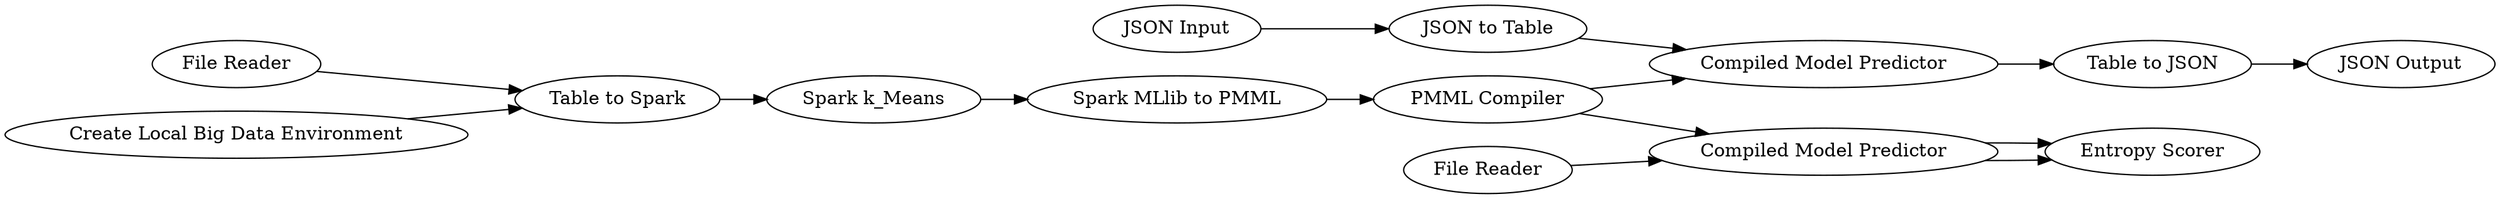 digraph {
	88 [label="JSON Input"]
	89 [label="JSON Output"]
	92 [label="Spark k_Means"]
	94 [label="Spark MLlib to PMML"]
	95 [label="PMML Compiler"]
	96 [label="Compiled Model Predictor"]
	97 [label="JSON to Table"]
	98 [label="Table to JSON"]
	101 [label="File Reader"]
	172 [label="File Reader"]
	184 [label="Entropy Scorer"]
	185 [label="Compiled Model Predictor"]
	203 [label="Table to Spark"]
	205 [label="Create Local Big Data Environment"]
	88 -> 97
	92 -> 94
	94 -> 95
	95 -> 185
	95 -> 96
	96 -> 184
	96 -> 184
	97 -> 185
	98 -> 89
	101 -> 203
	172 -> 96
	185 -> 98
	203 -> 92
	205 -> 203
	rankdir=LR
}
